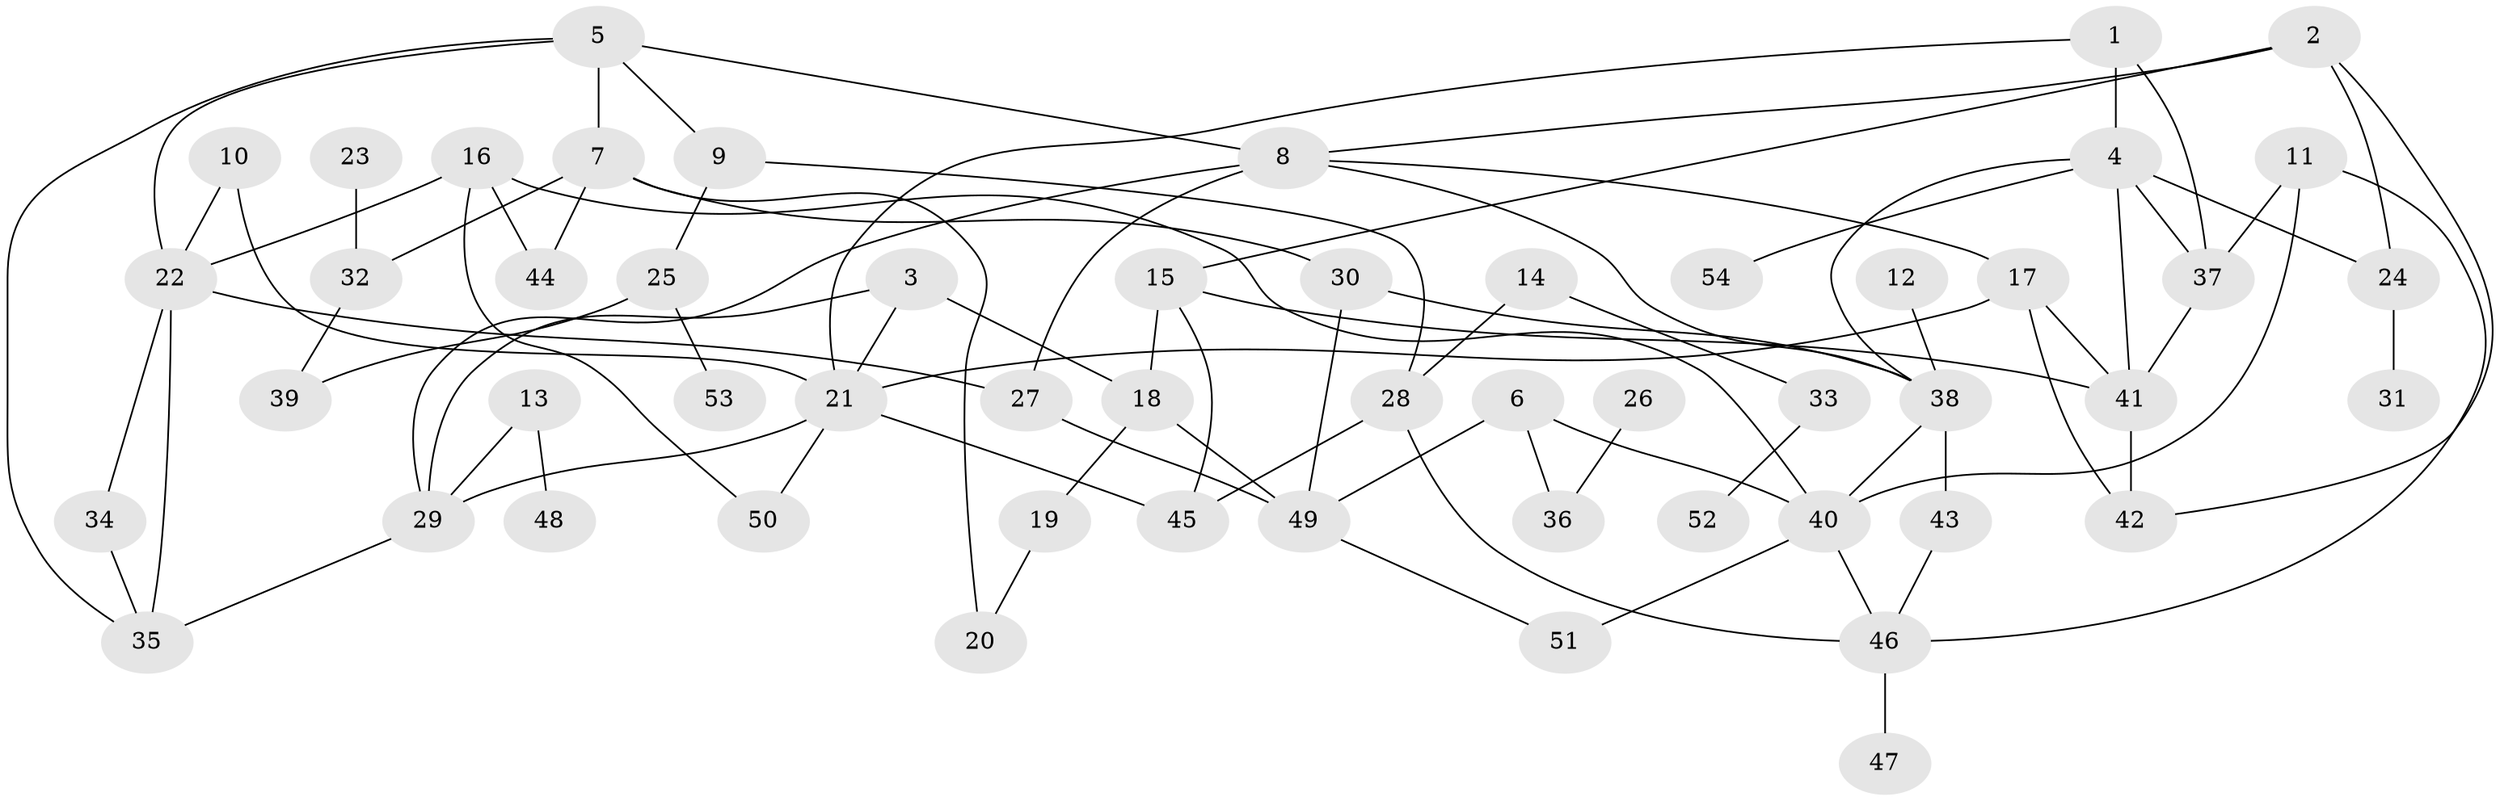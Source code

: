 // original degree distribution, {7: 0.009259259259259259, 6: 0.037037037037037035, 5: 0.046296296296296294, 2: 0.3333333333333333, 3: 0.19444444444444445, 1: 0.25, 4: 0.1111111111111111, 8: 0.018518518518518517}
// Generated by graph-tools (version 1.1) at 2025/01/03/09/25 03:01:04]
// undirected, 54 vertices, 85 edges
graph export_dot {
graph [start="1"]
  node [color=gray90,style=filled];
  1;
  2;
  3;
  4;
  5;
  6;
  7;
  8;
  9;
  10;
  11;
  12;
  13;
  14;
  15;
  16;
  17;
  18;
  19;
  20;
  21;
  22;
  23;
  24;
  25;
  26;
  27;
  28;
  29;
  30;
  31;
  32;
  33;
  34;
  35;
  36;
  37;
  38;
  39;
  40;
  41;
  42;
  43;
  44;
  45;
  46;
  47;
  48;
  49;
  50;
  51;
  52;
  53;
  54;
  1 -- 4 [weight=1.0];
  1 -- 21 [weight=1.0];
  1 -- 37 [weight=1.0];
  2 -- 8 [weight=1.0];
  2 -- 15 [weight=1.0];
  2 -- 24 [weight=1.0];
  2 -- 42 [weight=1.0];
  3 -- 18 [weight=1.0];
  3 -- 21 [weight=1.0];
  3 -- 29 [weight=1.0];
  4 -- 24 [weight=1.0];
  4 -- 37 [weight=1.0];
  4 -- 38 [weight=1.0];
  4 -- 41 [weight=1.0];
  4 -- 54 [weight=1.0];
  5 -- 7 [weight=1.0];
  5 -- 8 [weight=1.0];
  5 -- 9 [weight=1.0];
  5 -- 22 [weight=1.0];
  5 -- 35 [weight=1.0];
  6 -- 36 [weight=1.0];
  6 -- 40 [weight=1.0];
  6 -- 49 [weight=1.0];
  7 -- 20 [weight=1.0];
  7 -- 30 [weight=1.0];
  7 -- 32 [weight=2.0];
  7 -- 44 [weight=1.0];
  8 -- 17 [weight=1.0];
  8 -- 27 [weight=1.0];
  8 -- 29 [weight=1.0];
  8 -- 38 [weight=1.0];
  9 -- 25 [weight=1.0];
  9 -- 28 [weight=1.0];
  10 -- 21 [weight=1.0];
  10 -- 22 [weight=1.0];
  11 -- 37 [weight=1.0];
  11 -- 40 [weight=1.0];
  11 -- 46 [weight=1.0];
  12 -- 38 [weight=1.0];
  13 -- 29 [weight=1.0];
  13 -- 48 [weight=1.0];
  14 -- 28 [weight=1.0];
  14 -- 33 [weight=1.0];
  15 -- 18 [weight=1.0];
  15 -- 41 [weight=1.0];
  15 -- 45 [weight=1.0];
  16 -- 22 [weight=1.0];
  16 -- 40 [weight=1.0];
  16 -- 44 [weight=1.0];
  16 -- 50 [weight=1.0];
  17 -- 21 [weight=1.0];
  17 -- 41 [weight=1.0];
  17 -- 42 [weight=1.0];
  18 -- 19 [weight=1.0];
  18 -- 49 [weight=2.0];
  19 -- 20 [weight=1.0];
  21 -- 29 [weight=1.0];
  21 -- 45 [weight=1.0];
  21 -- 50 [weight=1.0];
  22 -- 27 [weight=1.0];
  22 -- 34 [weight=1.0];
  22 -- 35 [weight=1.0];
  23 -- 32 [weight=1.0];
  24 -- 31 [weight=1.0];
  25 -- 39 [weight=1.0];
  25 -- 53 [weight=1.0];
  26 -- 36 [weight=1.0];
  27 -- 49 [weight=1.0];
  28 -- 45 [weight=1.0];
  28 -- 46 [weight=1.0];
  29 -- 35 [weight=1.0];
  30 -- 38 [weight=1.0];
  30 -- 49 [weight=1.0];
  32 -- 39 [weight=1.0];
  33 -- 52 [weight=1.0];
  34 -- 35 [weight=1.0];
  37 -- 41 [weight=1.0];
  38 -- 40 [weight=1.0];
  38 -- 43 [weight=1.0];
  40 -- 46 [weight=1.0];
  40 -- 51 [weight=1.0];
  41 -- 42 [weight=1.0];
  43 -- 46 [weight=1.0];
  46 -- 47 [weight=1.0];
  49 -- 51 [weight=1.0];
}
